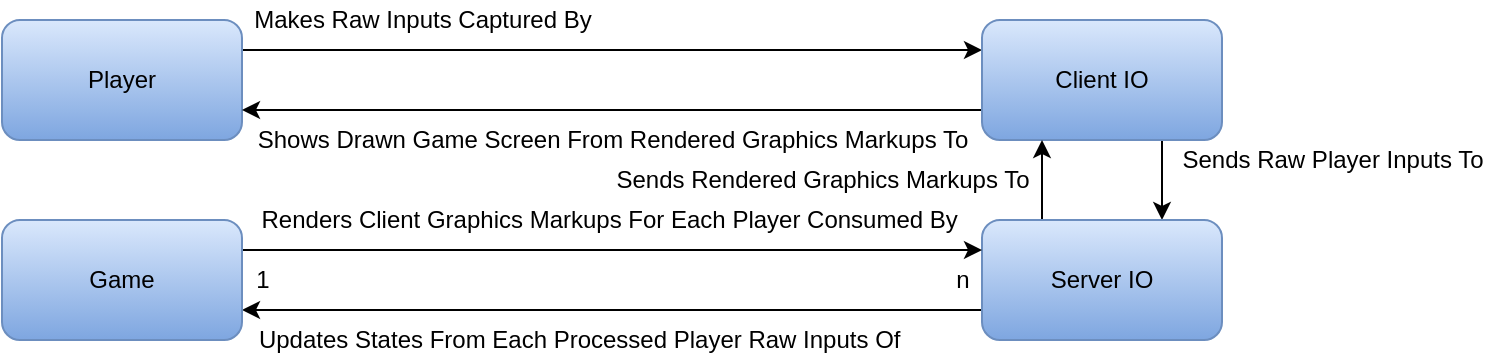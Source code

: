 <mxfile version="13.6.2" type="device"><diagram id="x76xt5-2V2yiE5ELqUaP" name="Page-1"><mxGraphModel dx="1422" dy="762" grid="1" gridSize="10" guides="1" tooltips="1" connect="1" arrows="1" fold="1" page="1" pageScale="1" pageWidth="827" pageHeight="1169" math="0" shadow="0"><root><mxCell id="0"/><mxCell id="1" parent="0"/><mxCell id="dYy64WiYTTIahppF1nl6-4" style="edgeStyle=orthogonalEdgeStyle;rounded=0;orthogonalLoop=1;jettySize=auto;html=1;exitX=1;exitY=0.25;exitDx=0;exitDy=0;entryX=0;entryY=0.25;entryDx=0;entryDy=0;" parent="1" source="dYy64WiYTTIahppF1nl6-2" target="dYy64WiYTTIahppF1nl6-3" edge="1"><mxGeometry relative="1" as="geometry"/></mxCell><mxCell id="dYy64WiYTTIahppF1nl6-2" value="Player" style="rounded=1;whiteSpace=wrap;html=1;gradientColor=#7ea6e0;fillColor=#dae8fc;strokeColor=#6c8ebf;" parent="1" vertex="1"><mxGeometry x="10" y="330" width="120" height="60" as="geometry"/></mxCell><mxCell id="dYy64WiYTTIahppF1nl6-5" style="edgeStyle=orthogonalEdgeStyle;rounded=0;orthogonalLoop=1;jettySize=auto;html=1;exitX=0;exitY=0.75;exitDx=0;exitDy=0;entryX=1;entryY=0.75;entryDx=0;entryDy=0;" parent="1" source="dYy64WiYTTIahppF1nl6-3" target="dYy64WiYTTIahppF1nl6-2" edge="1"><mxGeometry relative="1" as="geometry"/></mxCell><mxCell id="dYy64WiYTTIahppF1nl6-9" style="edgeStyle=orthogonalEdgeStyle;rounded=0;orthogonalLoop=1;jettySize=auto;html=1;exitX=0.75;exitY=1;exitDx=0;exitDy=0;entryX=0.75;entryY=0;entryDx=0;entryDy=0;" parent="1" source="dYy64WiYTTIahppF1nl6-3" target="dYy64WiYTTIahppF1nl6-8" edge="1"><mxGeometry relative="1" as="geometry"/></mxCell><mxCell id="dYy64WiYTTIahppF1nl6-3" value="Client IO" style="rounded=1;whiteSpace=wrap;html=1;gradientColor=#7ea6e0;fillColor=#dae8fc;strokeColor=#6c8ebf;" parent="1" vertex="1"><mxGeometry x="500" y="330" width="120" height="60" as="geometry"/></mxCell><mxCell id="dYy64WiYTTIahppF1nl6-6" value="Makes Raw Inputs Captured By" style="text;html=1;align=center;verticalAlign=middle;resizable=0;points=[];autosize=1;" parent="1" vertex="1"><mxGeometry x="130" y="320" width="180" height="20" as="geometry"/></mxCell><mxCell id="dYy64WiYTTIahppF1nl6-7" value="Shows Drawn Game Screen From Rendered Graphics Markups To" style="text;html=1;align=center;verticalAlign=middle;resizable=0;points=[];autosize=1;" parent="1" vertex="1"><mxGeometry x="130" y="380" width="370" height="20" as="geometry"/></mxCell><mxCell id="dYy64WiYTTIahppF1nl6-10" style="edgeStyle=orthogonalEdgeStyle;rounded=0;orthogonalLoop=1;jettySize=auto;html=1;exitX=0.25;exitY=0;exitDx=0;exitDy=0;entryX=0.25;entryY=1;entryDx=0;entryDy=0;" parent="1" source="dYy64WiYTTIahppF1nl6-8" target="dYy64WiYTTIahppF1nl6-3" edge="1"><mxGeometry relative="1" as="geometry"/></mxCell><mxCell id="dYy64WiYTTIahppF1nl6-14" style="edgeStyle=orthogonalEdgeStyle;rounded=0;orthogonalLoop=1;jettySize=auto;html=1;exitX=0;exitY=0.75;exitDx=0;exitDy=0;entryX=1;entryY=0.75;entryDx=0;entryDy=0;" parent="1" source="dYy64WiYTTIahppF1nl6-8" target="dYy64WiYTTIahppF1nl6-13" edge="1"><mxGeometry relative="1" as="geometry"/></mxCell><mxCell id="dYy64WiYTTIahppF1nl6-8" value="Server IO" style="rounded=1;whiteSpace=wrap;html=1;gradientColor=#7ea6e0;fillColor=#dae8fc;strokeColor=#6c8ebf;" parent="1" vertex="1"><mxGeometry x="500" y="430" width="120" height="60" as="geometry"/></mxCell><mxCell id="dYy64WiYTTIahppF1nl6-11" value="Sends Raw Player Inputs To" style="text;html=1;align=center;verticalAlign=middle;resizable=0;points=[];autosize=1;" parent="1" vertex="1"><mxGeometry x="590" y="390" width="170" height="20" as="geometry"/></mxCell><mxCell id="dYy64WiYTTIahppF1nl6-12" value="Sends Rendered Graphics Markups To" style="text;html=1;align=center;verticalAlign=middle;resizable=0;points=[];autosize=1;" parent="1" vertex="1"><mxGeometry x="310" y="400" width="220" height="20" as="geometry"/></mxCell><mxCell id="dYy64WiYTTIahppF1nl6-15" style="edgeStyle=orthogonalEdgeStyle;rounded=0;orthogonalLoop=1;jettySize=auto;html=1;exitX=1;exitY=0.25;exitDx=0;exitDy=0;entryX=0;entryY=0.25;entryDx=0;entryDy=0;" parent="1" source="dYy64WiYTTIahppF1nl6-13" target="dYy64WiYTTIahppF1nl6-8" edge="1"><mxGeometry relative="1" as="geometry"/></mxCell><mxCell id="dYy64WiYTTIahppF1nl6-13" value="Game" style="rounded=1;whiteSpace=wrap;html=1;gradientColor=#7ea6e0;fillColor=#dae8fc;strokeColor=#6c8ebf;" parent="1" vertex="1"><mxGeometry x="10" y="430" width="120" height="60" as="geometry"/></mxCell><mxCell id="dYy64WiYTTIahppF1nl6-16" value="Renders Client Graphics Markups For Each Player Consumed By&amp;nbsp;" style="text;html=1;align=center;verticalAlign=middle;resizable=0;points=[];autosize=1;" parent="1" vertex="1"><mxGeometry x="130" y="420" width="370" height="20" as="geometry"/></mxCell><mxCell id="dYy64WiYTTIahppF1nl6-17" value="Updates States From Each Processed Player Raw Inputs Of&amp;nbsp;" style="text;html=1;align=center;verticalAlign=middle;resizable=0;points=[];autosize=1;" parent="1" vertex="1"><mxGeometry x="130" y="480" width="340" height="20" as="geometry"/></mxCell><mxCell id="v81z1bXWAeqwgQ-xzvhf-1" value="1" style="text;html=1;align=center;verticalAlign=middle;resizable=0;points=[];autosize=1;" vertex="1" parent="1"><mxGeometry x="130" y="450" width="20" height="20" as="geometry"/></mxCell><mxCell id="v81z1bXWAeqwgQ-xzvhf-2" value="n" style="text;html=1;align=center;verticalAlign=middle;resizable=0;points=[];autosize=1;" vertex="1" parent="1"><mxGeometry x="480" y="450" width="20" height="20" as="geometry"/></mxCell></root></mxGraphModel></diagram></mxfile>